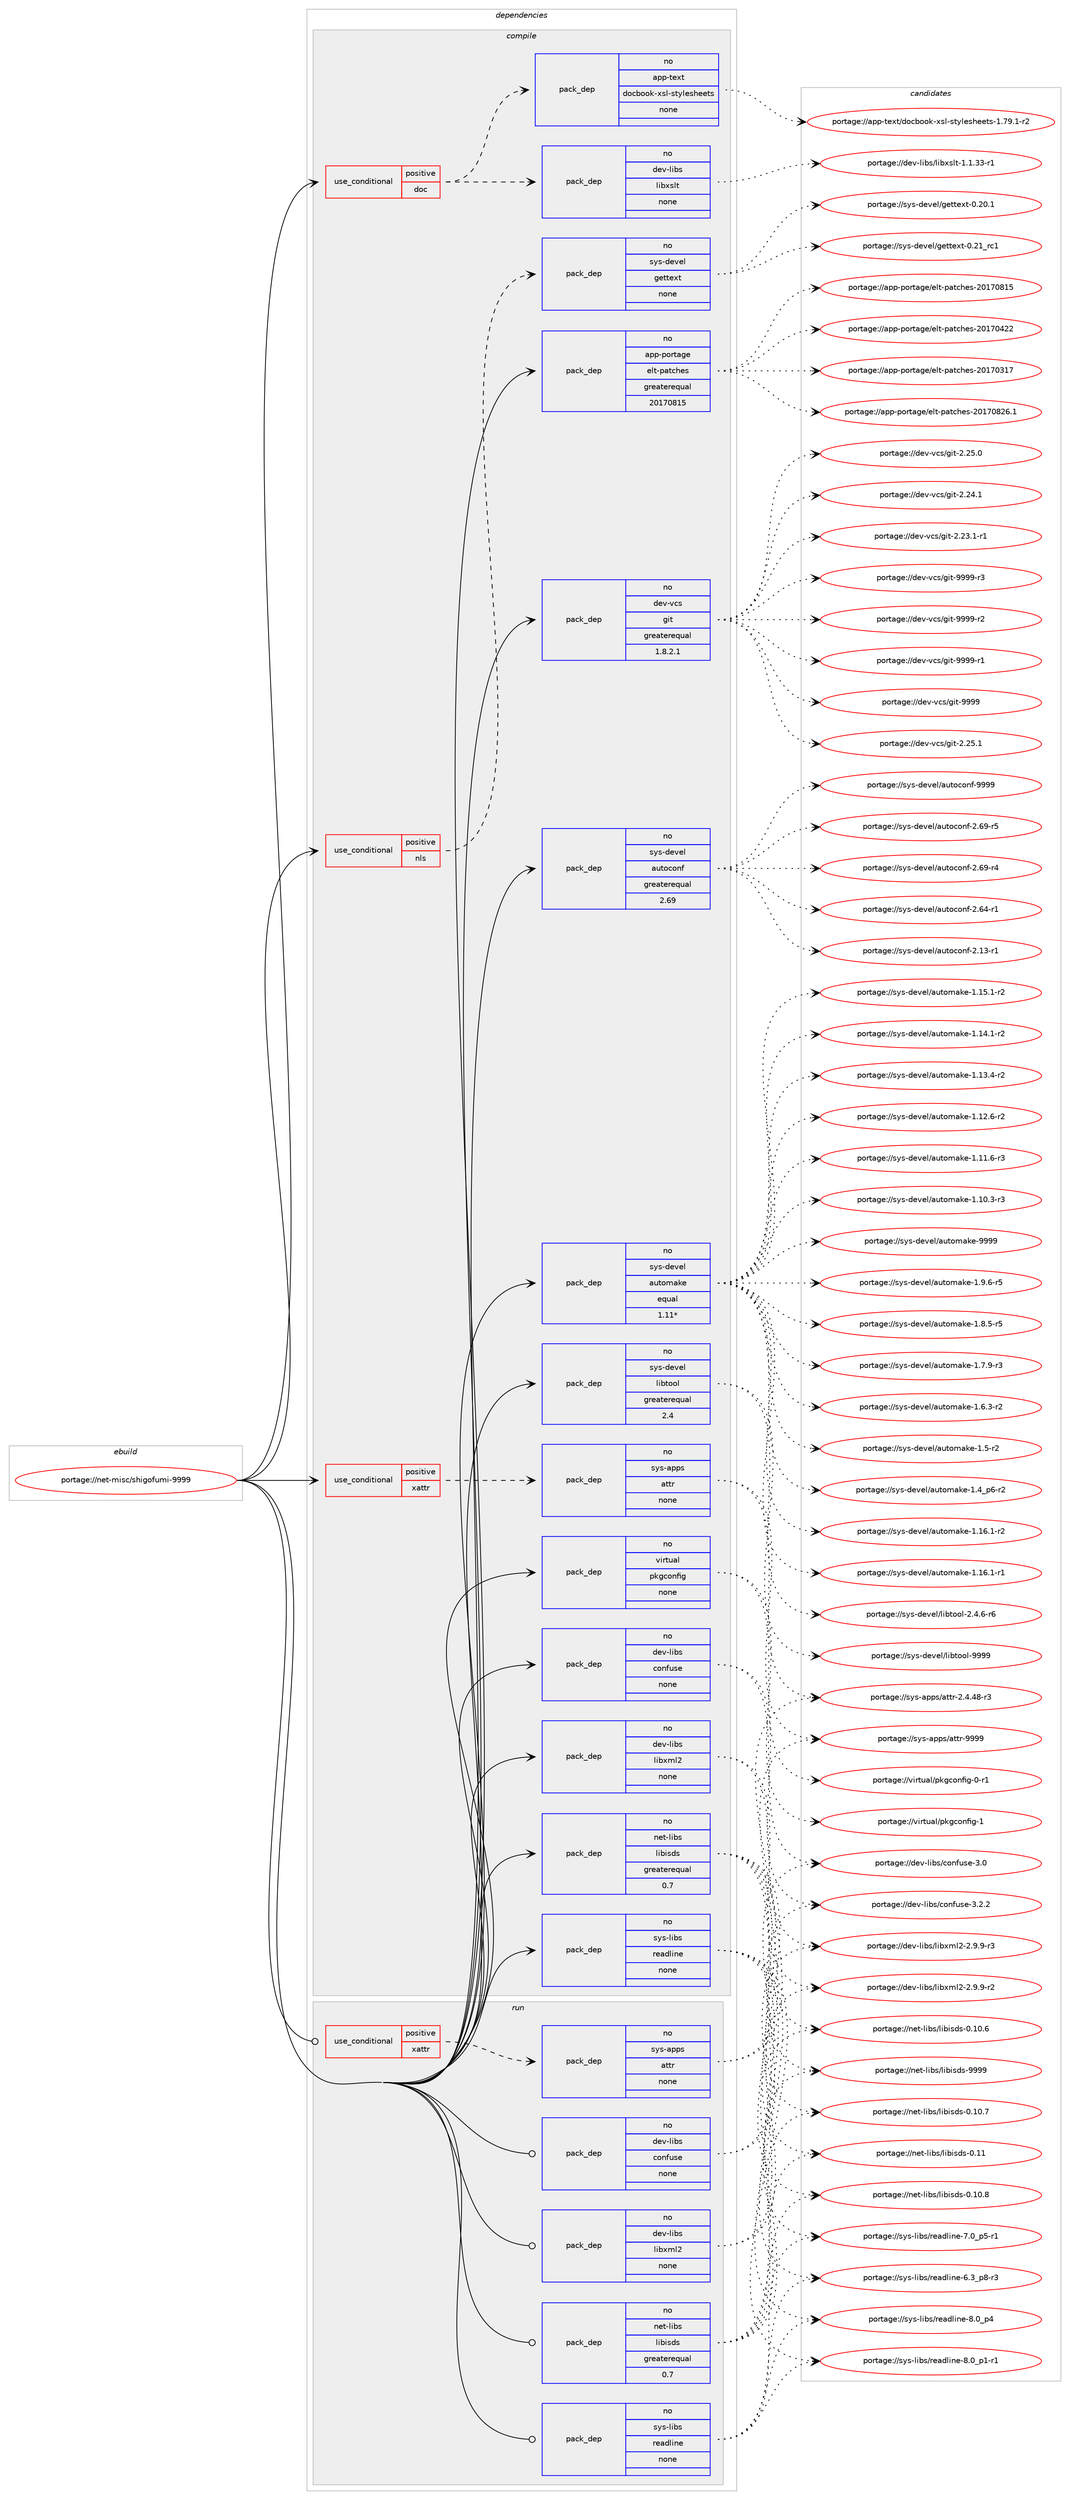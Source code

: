 digraph prolog {

# *************
# Graph options
# *************

newrank=true;
concentrate=true;
compound=true;
graph [rankdir=LR,fontname=Helvetica,fontsize=10,ranksep=1.5];#, ranksep=2.5, nodesep=0.2];
edge  [arrowhead=vee];
node  [fontname=Helvetica,fontsize=10];

# **********
# The ebuild
# **********

subgraph cluster_leftcol {
color=gray;
rank=same;
label=<<i>ebuild</i>>;
id [label="portage://net-misc/shigofumi-9999", color=red, width=4, href="../net-misc/shigofumi-9999.svg"];
}

# ****************
# The dependencies
# ****************

subgraph cluster_midcol {
color=gray;
label=<<i>dependencies</i>>;
subgraph cluster_compile {
fillcolor="#eeeeee";
style=filled;
label=<<i>compile</i>>;
subgraph cond14272 {
dependency71229 [label=<<TABLE BORDER="0" CELLBORDER="1" CELLSPACING="0" CELLPADDING="4"><TR><TD ROWSPAN="3" CELLPADDING="10">use_conditional</TD></TR><TR><TD>positive</TD></TR><TR><TD>doc</TD></TR></TABLE>>, shape=none, color=red];
subgraph pack55550 {
dependency71230 [label=<<TABLE BORDER="0" CELLBORDER="1" CELLSPACING="0" CELLPADDING="4" WIDTH="220"><TR><TD ROWSPAN="6" CELLPADDING="30">pack_dep</TD></TR><TR><TD WIDTH="110">no</TD></TR><TR><TD>app-text</TD></TR><TR><TD>docbook-xsl-stylesheets</TD></TR><TR><TD>none</TD></TR><TR><TD></TD></TR></TABLE>>, shape=none, color=blue];
}
dependency71229:e -> dependency71230:w [weight=20,style="dashed",arrowhead="vee"];
subgraph pack55551 {
dependency71231 [label=<<TABLE BORDER="0" CELLBORDER="1" CELLSPACING="0" CELLPADDING="4" WIDTH="220"><TR><TD ROWSPAN="6" CELLPADDING="30">pack_dep</TD></TR><TR><TD WIDTH="110">no</TD></TR><TR><TD>dev-libs</TD></TR><TR><TD>libxslt</TD></TR><TR><TD>none</TD></TR><TR><TD></TD></TR></TABLE>>, shape=none, color=blue];
}
dependency71229:e -> dependency71231:w [weight=20,style="dashed",arrowhead="vee"];
}
id:e -> dependency71229:w [weight=20,style="solid",arrowhead="vee"];
subgraph cond14273 {
dependency71232 [label=<<TABLE BORDER="0" CELLBORDER="1" CELLSPACING="0" CELLPADDING="4"><TR><TD ROWSPAN="3" CELLPADDING="10">use_conditional</TD></TR><TR><TD>positive</TD></TR><TR><TD>nls</TD></TR></TABLE>>, shape=none, color=red];
subgraph pack55552 {
dependency71233 [label=<<TABLE BORDER="0" CELLBORDER="1" CELLSPACING="0" CELLPADDING="4" WIDTH="220"><TR><TD ROWSPAN="6" CELLPADDING="30">pack_dep</TD></TR><TR><TD WIDTH="110">no</TD></TR><TR><TD>sys-devel</TD></TR><TR><TD>gettext</TD></TR><TR><TD>none</TD></TR><TR><TD></TD></TR></TABLE>>, shape=none, color=blue];
}
dependency71232:e -> dependency71233:w [weight=20,style="dashed",arrowhead="vee"];
}
id:e -> dependency71232:w [weight=20,style="solid",arrowhead="vee"];
subgraph cond14274 {
dependency71234 [label=<<TABLE BORDER="0" CELLBORDER="1" CELLSPACING="0" CELLPADDING="4"><TR><TD ROWSPAN="3" CELLPADDING="10">use_conditional</TD></TR><TR><TD>positive</TD></TR><TR><TD>xattr</TD></TR></TABLE>>, shape=none, color=red];
subgraph pack55553 {
dependency71235 [label=<<TABLE BORDER="0" CELLBORDER="1" CELLSPACING="0" CELLPADDING="4" WIDTH="220"><TR><TD ROWSPAN="6" CELLPADDING="30">pack_dep</TD></TR><TR><TD WIDTH="110">no</TD></TR><TR><TD>sys-apps</TD></TR><TR><TD>attr</TD></TR><TR><TD>none</TD></TR><TR><TD></TD></TR></TABLE>>, shape=none, color=blue];
}
dependency71234:e -> dependency71235:w [weight=20,style="dashed",arrowhead="vee"];
}
id:e -> dependency71234:w [weight=20,style="solid",arrowhead="vee"];
subgraph pack55554 {
dependency71236 [label=<<TABLE BORDER="0" CELLBORDER="1" CELLSPACING="0" CELLPADDING="4" WIDTH="220"><TR><TD ROWSPAN="6" CELLPADDING="30">pack_dep</TD></TR><TR><TD WIDTH="110">no</TD></TR><TR><TD>app-portage</TD></TR><TR><TD>elt-patches</TD></TR><TR><TD>greaterequal</TD></TR><TR><TD>20170815</TD></TR></TABLE>>, shape=none, color=blue];
}
id:e -> dependency71236:w [weight=20,style="solid",arrowhead="vee"];
subgraph pack55555 {
dependency71237 [label=<<TABLE BORDER="0" CELLBORDER="1" CELLSPACING="0" CELLPADDING="4" WIDTH="220"><TR><TD ROWSPAN="6" CELLPADDING="30">pack_dep</TD></TR><TR><TD WIDTH="110">no</TD></TR><TR><TD>dev-libs</TD></TR><TR><TD>confuse</TD></TR><TR><TD>none</TD></TR><TR><TD></TD></TR></TABLE>>, shape=none, color=blue];
}
id:e -> dependency71237:w [weight=20,style="solid",arrowhead="vee"];
subgraph pack55556 {
dependency71238 [label=<<TABLE BORDER="0" CELLBORDER="1" CELLSPACING="0" CELLPADDING="4" WIDTH="220"><TR><TD ROWSPAN="6" CELLPADDING="30">pack_dep</TD></TR><TR><TD WIDTH="110">no</TD></TR><TR><TD>dev-libs</TD></TR><TR><TD>libxml2</TD></TR><TR><TD>none</TD></TR><TR><TD></TD></TR></TABLE>>, shape=none, color=blue];
}
id:e -> dependency71238:w [weight=20,style="solid",arrowhead="vee"];
subgraph pack55557 {
dependency71239 [label=<<TABLE BORDER="0" CELLBORDER="1" CELLSPACING="0" CELLPADDING="4" WIDTH="220"><TR><TD ROWSPAN="6" CELLPADDING="30">pack_dep</TD></TR><TR><TD WIDTH="110">no</TD></TR><TR><TD>dev-vcs</TD></TR><TR><TD>git</TD></TR><TR><TD>greaterequal</TD></TR><TR><TD>1.8.2.1</TD></TR></TABLE>>, shape=none, color=blue];
}
id:e -> dependency71239:w [weight=20,style="solid",arrowhead="vee"];
subgraph pack55558 {
dependency71240 [label=<<TABLE BORDER="0" CELLBORDER="1" CELLSPACING="0" CELLPADDING="4" WIDTH="220"><TR><TD ROWSPAN="6" CELLPADDING="30">pack_dep</TD></TR><TR><TD WIDTH="110">no</TD></TR><TR><TD>net-libs</TD></TR><TR><TD>libisds</TD></TR><TR><TD>greaterequal</TD></TR><TR><TD>0.7</TD></TR></TABLE>>, shape=none, color=blue];
}
id:e -> dependency71240:w [weight=20,style="solid",arrowhead="vee"];
subgraph pack55559 {
dependency71241 [label=<<TABLE BORDER="0" CELLBORDER="1" CELLSPACING="0" CELLPADDING="4" WIDTH="220"><TR><TD ROWSPAN="6" CELLPADDING="30">pack_dep</TD></TR><TR><TD WIDTH="110">no</TD></TR><TR><TD>sys-devel</TD></TR><TR><TD>autoconf</TD></TR><TR><TD>greaterequal</TD></TR><TR><TD>2.69</TD></TR></TABLE>>, shape=none, color=blue];
}
id:e -> dependency71241:w [weight=20,style="solid",arrowhead="vee"];
subgraph pack55560 {
dependency71242 [label=<<TABLE BORDER="0" CELLBORDER="1" CELLSPACING="0" CELLPADDING="4" WIDTH="220"><TR><TD ROWSPAN="6" CELLPADDING="30">pack_dep</TD></TR><TR><TD WIDTH="110">no</TD></TR><TR><TD>sys-devel</TD></TR><TR><TD>automake</TD></TR><TR><TD>equal</TD></TR><TR><TD>1.11*</TD></TR></TABLE>>, shape=none, color=blue];
}
id:e -> dependency71242:w [weight=20,style="solid",arrowhead="vee"];
subgraph pack55561 {
dependency71243 [label=<<TABLE BORDER="0" CELLBORDER="1" CELLSPACING="0" CELLPADDING="4" WIDTH="220"><TR><TD ROWSPAN="6" CELLPADDING="30">pack_dep</TD></TR><TR><TD WIDTH="110">no</TD></TR><TR><TD>sys-devel</TD></TR><TR><TD>libtool</TD></TR><TR><TD>greaterequal</TD></TR><TR><TD>2.4</TD></TR></TABLE>>, shape=none, color=blue];
}
id:e -> dependency71243:w [weight=20,style="solid",arrowhead="vee"];
subgraph pack55562 {
dependency71244 [label=<<TABLE BORDER="0" CELLBORDER="1" CELLSPACING="0" CELLPADDING="4" WIDTH="220"><TR><TD ROWSPAN="6" CELLPADDING="30">pack_dep</TD></TR><TR><TD WIDTH="110">no</TD></TR><TR><TD>sys-libs</TD></TR><TR><TD>readline</TD></TR><TR><TD>none</TD></TR><TR><TD></TD></TR></TABLE>>, shape=none, color=blue];
}
id:e -> dependency71244:w [weight=20,style="solid",arrowhead="vee"];
subgraph pack55563 {
dependency71245 [label=<<TABLE BORDER="0" CELLBORDER="1" CELLSPACING="0" CELLPADDING="4" WIDTH="220"><TR><TD ROWSPAN="6" CELLPADDING="30">pack_dep</TD></TR><TR><TD WIDTH="110">no</TD></TR><TR><TD>virtual</TD></TR><TR><TD>pkgconfig</TD></TR><TR><TD>none</TD></TR><TR><TD></TD></TR></TABLE>>, shape=none, color=blue];
}
id:e -> dependency71245:w [weight=20,style="solid",arrowhead="vee"];
}
subgraph cluster_compileandrun {
fillcolor="#eeeeee";
style=filled;
label=<<i>compile and run</i>>;
}
subgraph cluster_run {
fillcolor="#eeeeee";
style=filled;
label=<<i>run</i>>;
subgraph cond14275 {
dependency71246 [label=<<TABLE BORDER="0" CELLBORDER="1" CELLSPACING="0" CELLPADDING="4"><TR><TD ROWSPAN="3" CELLPADDING="10">use_conditional</TD></TR><TR><TD>positive</TD></TR><TR><TD>xattr</TD></TR></TABLE>>, shape=none, color=red];
subgraph pack55564 {
dependency71247 [label=<<TABLE BORDER="0" CELLBORDER="1" CELLSPACING="0" CELLPADDING="4" WIDTH="220"><TR><TD ROWSPAN="6" CELLPADDING="30">pack_dep</TD></TR><TR><TD WIDTH="110">no</TD></TR><TR><TD>sys-apps</TD></TR><TR><TD>attr</TD></TR><TR><TD>none</TD></TR><TR><TD></TD></TR></TABLE>>, shape=none, color=blue];
}
dependency71246:e -> dependency71247:w [weight=20,style="dashed",arrowhead="vee"];
}
id:e -> dependency71246:w [weight=20,style="solid",arrowhead="odot"];
subgraph pack55565 {
dependency71248 [label=<<TABLE BORDER="0" CELLBORDER="1" CELLSPACING="0" CELLPADDING="4" WIDTH="220"><TR><TD ROWSPAN="6" CELLPADDING="30">pack_dep</TD></TR><TR><TD WIDTH="110">no</TD></TR><TR><TD>dev-libs</TD></TR><TR><TD>confuse</TD></TR><TR><TD>none</TD></TR><TR><TD></TD></TR></TABLE>>, shape=none, color=blue];
}
id:e -> dependency71248:w [weight=20,style="solid",arrowhead="odot"];
subgraph pack55566 {
dependency71249 [label=<<TABLE BORDER="0" CELLBORDER="1" CELLSPACING="0" CELLPADDING="4" WIDTH="220"><TR><TD ROWSPAN="6" CELLPADDING="30">pack_dep</TD></TR><TR><TD WIDTH="110">no</TD></TR><TR><TD>dev-libs</TD></TR><TR><TD>libxml2</TD></TR><TR><TD>none</TD></TR><TR><TD></TD></TR></TABLE>>, shape=none, color=blue];
}
id:e -> dependency71249:w [weight=20,style="solid",arrowhead="odot"];
subgraph pack55567 {
dependency71250 [label=<<TABLE BORDER="0" CELLBORDER="1" CELLSPACING="0" CELLPADDING="4" WIDTH="220"><TR><TD ROWSPAN="6" CELLPADDING="30">pack_dep</TD></TR><TR><TD WIDTH="110">no</TD></TR><TR><TD>net-libs</TD></TR><TR><TD>libisds</TD></TR><TR><TD>greaterequal</TD></TR><TR><TD>0.7</TD></TR></TABLE>>, shape=none, color=blue];
}
id:e -> dependency71250:w [weight=20,style="solid",arrowhead="odot"];
subgraph pack55568 {
dependency71251 [label=<<TABLE BORDER="0" CELLBORDER="1" CELLSPACING="0" CELLPADDING="4" WIDTH="220"><TR><TD ROWSPAN="6" CELLPADDING="30">pack_dep</TD></TR><TR><TD WIDTH="110">no</TD></TR><TR><TD>sys-libs</TD></TR><TR><TD>readline</TD></TR><TR><TD>none</TD></TR><TR><TD></TD></TR></TABLE>>, shape=none, color=blue];
}
id:e -> dependency71251:w [weight=20,style="solid",arrowhead="odot"];
}
}

# **************
# The candidates
# **************

subgraph cluster_choices {
rank=same;
color=gray;
label=<<i>candidates</i>>;

subgraph choice55550 {
color=black;
nodesep=1;
choice97112112451161011201164710011199981111111074512011510845115116121108101115104101101116115454946555746494511450 [label="portage://app-text/docbook-xsl-stylesheets-1.79.1-r2", color=red, width=4,href="../app-text/docbook-xsl-stylesheets-1.79.1-r2.svg"];
dependency71230:e -> choice97112112451161011201164710011199981111111074512011510845115116121108101115104101101116115454946555746494511450:w [style=dotted,weight="100"];
}
subgraph choice55551 {
color=black;
nodesep=1;
choice10010111845108105981154710810598120115108116454946494651514511449 [label="portage://dev-libs/libxslt-1.1.33-r1", color=red, width=4,href="../dev-libs/libxslt-1.1.33-r1.svg"];
dependency71231:e -> choice10010111845108105981154710810598120115108116454946494651514511449:w [style=dotted,weight="100"];
}
subgraph choice55552 {
color=black;
nodesep=1;
choice11512111545100101118101108471031011161161011201164548465049951149949 [label="portage://sys-devel/gettext-0.21_rc1", color=red, width=4,href="../sys-devel/gettext-0.21_rc1.svg"];
choice115121115451001011181011084710310111611610112011645484650484649 [label="portage://sys-devel/gettext-0.20.1", color=red, width=4,href="../sys-devel/gettext-0.20.1.svg"];
dependency71233:e -> choice11512111545100101118101108471031011161161011201164548465049951149949:w [style=dotted,weight="100"];
dependency71233:e -> choice115121115451001011181011084710310111611610112011645484650484649:w [style=dotted,weight="100"];
}
subgraph choice55553 {
color=black;
nodesep=1;
choice115121115459711211211547971161161144557575757 [label="portage://sys-apps/attr-9999", color=red, width=4,href="../sys-apps/attr-9999.svg"];
choice11512111545971121121154797116116114455046524652564511451 [label="portage://sys-apps/attr-2.4.48-r3", color=red, width=4,href="../sys-apps/attr-2.4.48-r3.svg"];
dependency71235:e -> choice115121115459711211211547971161161144557575757:w [style=dotted,weight="100"];
dependency71235:e -> choice11512111545971121121154797116116114455046524652564511451:w [style=dotted,weight="100"];
}
subgraph choice55554 {
color=black;
nodesep=1;
choice971121124511211111411697103101471011081164511297116991041011154550484955485650544649 [label="portage://app-portage/elt-patches-20170826.1", color=red, width=4,href="../app-portage/elt-patches-20170826.1.svg"];
choice97112112451121111141169710310147101108116451129711699104101115455048495548564953 [label="portage://app-portage/elt-patches-20170815", color=red, width=4,href="../app-portage/elt-patches-20170815.svg"];
choice97112112451121111141169710310147101108116451129711699104101115455048495548525050 [label="portage://app-portage/elt-patches-20170422", color=red, width=4,href="../app-portage/elt-patches-20170422.svg"];
choice97112112451121111141169710310147101108116451129711699104101115455048495548514955 [label="portage://app-portage/elt-patches-20170317", color=red, width=4,href="../app-portage/elt-patches-20170317.svg"];
dependency71236:e -> choice971121124511211111411697103101471011081164511297116991041011154550484955485650544649:w [style=dotted,weight="100"];
dependency71236:e -> choice97112112451121111141169710310147101108116451129711699104101115455048495548564953:w [style=dotted,weight="100"];
dependency71236:e -> choice97112112451121111141169710310147101108116451129711699104101115455048495548525050:w [style=dotted,weight="100"];
dependency71236:e -> choice97112112451121111141169710310147101108116451129711699104101115455048495548514955:w [style=dotted,weight="100"];
}
subgraph choice55555 {
color=black;
nodesep=1;
choice10010111845108105981154799111110102117115101455146504650 [label="portage://dev-libs/confuse-3.2.2", color=red, width=4,href="../dev-libs/confuse-3.2.2.svg"];
choice1001011184510810598115479911111010211711510145514648 [label="portage://dev-libs/confuse-3.0", color=red, width=4,href="../dev-libs/confuse-3.0.svg"];
dependency71237:e -> choice10010111845108105981154799111110102117115101455146504650:w [style=dotted,weight="100"];
dependency71237:e -> choice1001011184510810598115479911111010211711510145514648:w [style=dotted,weight="100"];
}
subgraph choice55556 {
color=black;
nodesep=1;
choice10010111845108105981154710810598120109108504550465746574511451 [label="portage://dev-libs/libxml2-2.9.9-r3", color=red, width=4,href="../dev-libs/libxml2-2.9.9-r3.svg"];
choice10010111845108105981154710810598120109108504550465746574511450 [label="portage://dev-libs/libxml2-2.9.9-r2", color=red, width=4,href="../dev-libs/libxml2-2.9.9-r2.svg"];
dependency71238:e -> choice10010111845108105981154710810598120109108504550465746574511451:w [style=dotted,weight="100"];
dependency71238:e -> choice10010111845108105981154710810598120109108504550465746574511450:w [style=dotted,weight="100"];
}
subgraph choice55557 {
color=black;
nodesep=1;
choice10010111845118991154710310511645575757574511451 [label="portage://dev-vcs/git-9999-r3", color=red, width=4,href="../dev-vcs/git-9999-r3.svg"];
choice10010111845118991154710310511645575757574511450 [label="portage://dev-vcs/git-9999-r2", color=red, width=4,href="../dev-vcs/git-9999-r2.svg"];
choice10010111845118991154710310511645575757574511449 [label="portage://dev-vcs/git-9999-r1", color=red, width=4,href="../dev-vcs/git-9999-r1.svg"];
choice1001011184511899115471031051164557575757 [label="portage://dev-vcs/git-9999", color=red, width=4,href="../dev-vcs/git-9999.svg"];
choice10010111845118991154710310511645504650534649 [label="portage://dev-vcs/git-2.25.1", color=red, width=4,href="../dev-vcs/git-2.25.1.svg"];
choice10010111845118991154710310511645504650534648 [label="portage://dev-vcs/git-2.25.0", color=red, width=4,href="../dev-vcs/git-2.25.0.svg"];
choice10010111845118991154710310511645504650524649 [label="portage://dev-vcs/git-2.24.1", color=red, width=4,href="../dev-vcs/git-2.24.1.svg"];
choice100101118451189911547103105116455046505146494511449 [label="portage://dev-vcs/git-2.23.1-r1", color=red, width=4,href="../dev-vcs/git-2.23.1-r1.svg"];
dependency71239:e -> choice10010111845118991154710310511645575757574511451:w [style=dotted,weight="100"];
dependency71239:e -> choice10010111845118991154710310511645575757574511450:w [style=dotted,weight="100"];
dependency71239:e -> choice10010111845118991154710310511645575757574511449:w [style=dotted,weight="100"];
dependency71239:e -> choice1001011184511899115471031051164557575757:w [style=dotted,weight="100"];
dependency71239:e -> choice10010111845118991154710310511645504650534649:w [style=dotted,weight="100"];
dependency71239:e -> choice10010111845118991154710310511645504650534648:w [style=dotted,weight="100"];
dependency71239:e -> choice10010111845118991154710310511645504650524649:w [style=dotted,weight="100"];
dependency71239:e -> choice100101118451189911547103105116455046505146494511449:w [style=dotted,weight="100"];
}
subgraph choice55558 {
color=black;
nodesep=1;
choice110101116451081059811547108105981051151001154557575757 [label="portage://net-libs/libisds-9999", color=red, width=4,href="../net-libs/libisds-9999.svg"];
choice110101116451081059811547108105981051151001154548464949 [label="portage://net-libs/libisds-0.11", color=red, width=4,href="../net-libs/libisds-0.11.svg"];
choice1101011164510810598115471081059810511510011545484649484656 [label="portage://net-libs/libisds-0.10.8", color=red, width=4,href="../net-libs/libisds-0.10.8.svg"];
choice1101011164510810598115471081059810511510011545484649484655 [label="portage://net-libs/libisds-0.10.7", color=red, width=4,href="../net-libs/libisds-0.10.7.svg"];
choice1101011164510810598115471081059810511510011545484649484654 [label="portage://net-libs/libisds-0.10.6", color=red, width=4,href="../net-libs/libisds-0.10.6.svg"];
dependency71240:e -> choice110101116451081059811547108105981051151001154557575757:w [style=dotted,weight="100"];
dependency71240:e -> choice110101116451081059811547108105981051151001154548464949:w [style=dotted,weight="100"];
dependency71240:e -> choice1101011164510810598115471081059810511510011545484649484656:w [style=dotted,weight="100"];
dependency71240:e -> choice1101011164510810598115471081059810511510011545484649484655:w [style=dotted,weight="100"];
dependency71240:e -> choice1101011164510810598115471081059810511510011545484649484654:w [style=dotted,weight="100"];
}
subgraph choice55559 {
color=black;
nodesep=1;
choice115121115451001011181011084797117116111991111101024557575757 [label="portage://sys-devel/autoconf-9999", color=red, width=4,href="../sys-devel/autoconf-9999.svg"];
choice1151211154510010111810110847971171161119911111010245504654574511453 [label="portage://sys-devel/autoconf-2.69-r5", color=red, width=4,href="../sys-devel/autoconf-2.69-r5.svg"];
choice1151211154510010111810110847971171161119911111010245504654574511452 [label="portage://sys-devel/autoconf-2.69-r4", color=red, width=4,href="../sys-devel/autoconf-2.69-r4.svg"];
choice1151211154510010111810110847971171161119911111010245504654524511449 [label="portage://sys-devel/autoconf-2.64-r1", color=red, width=4,href="../sys-devel/autoconf-2.64-r1.svg"];
choice1151211154510010111810110847971171161119911111010245504649514511449 [label="portage://sys-devel/autoconf-2.13-r1", color=red, width=4,href="../sys-devel/autoconf-2.13-r1.svg"];
dependency71241:e -> choice115121115451001011181011084797117116111991111101024557575757:w [style=dotted,weight="100"];
dependency71241:e -> choice1151211154510010111810110847971171161119911111010245504654574511453:w [style=dotted,weight="100"];
dependency71241:e -> choice1151211154510010111810110847971171161119911111010245504654574511452:w [style=dotted,weight="100"];
dependency71241:e -> choice1151211154510010111810110847971171161119911111010245504654524511449:w [style=dotted,weight="100"];
dependency71241:e -> choice1151211154510010111810110847971171161119911111010245504649514511449:w [style=dotted,weight="100"];
}
subgraph choice55560 {
color=black;
nodesep=1;
choice115121115451001011181011084797117116111109971071014557575757 [label="portage://sys-devel/automake-9999", color=red, width=4,href="../sys-devel/automake-9999.svg"];
choice115121115451001011181011084797117116111109971071014549465746544511453 [label="portage://sys-devel/automake-1.9.6-r5", color=red, width=4,href="../sys-devel/automake-1.9.6-r5.svg"];
choice115121115451001011181011084797117116111109971071014549465646534511453 [label="portage://sys-devel/automake-1.8.5-r5", color=red, width=4,href="../sys-devel/automake-1.8.5-r5.svg"];
choice115121115451001011181011084797117116111109971071014549465546574511451 [label="portage://sys-devel/automake-1.7.9-r3", color=red, width=4,href="../sys-devel/automake-1.7.9-r3.svg"];
choice115121115451001011181011084797117116111109971071014549465446514511450 [label="portage://sys-devel/automake-1.6.3-r2", color=red, width=4,href="../sys-devel/automake-1.6.3-r2.svg"];
choice11512111545100101118101108479711711611110997107101454946534511450 [label="portage://sys-devel/automake-1.5-r2", color=red, width=4,href="../sys-devel/automake-1.5-r2.svg"];
choice115121115451001011181011084797117116111109971071014549465295112544511450 [label="portage://sys-devel/automake-1.4_p6-r2", color=red, width=4,href="../sys-devel/automake-1.4_p6-r2.svg"];
choice11512111545100101118101108479711711611110997107101454946495446494511450 [label="portage://sys-devel/automake-1.16.1-r2", color=red, width=4,href="../sys-devel/automake-1.16.1-r2.svg"];
choice11512111545100101118101108479711711611110997107101454946495446494511449 [label="portage://sys-devel/automake-1.16.1-r1", color=red, width=4,href="../sys-devel/automake-1.16.1-r1.svg"];
choice11512111545100101118101108479711711611110997107101454946495346494511450 [label="portage://sys-devel/automake-1.15.1-r2", color=red, width=4,href="../sys-devel/automake-1.15.1-r2.svg"];
choice11512111545100101118101108479711711611110997107101454946495246494511450 [label="portage://sys-devel/automake-1.14.1-r2", color=red, width=4,href="../sys-devel/automake-1.14.1-r2.svg"];
choice11512111545100101118101108479711711611110997107101454946495146524511450 [label="portage://sys-devel/automake-1.13.4-r2", color=red, width=4,href="../sys-devel/automake-1.13.4-r2.svg"];
choice11512111545100101118101108479711711611110997107101454946495046544511450 [label="portage://sys-devel/automake-1.12.6-r2", color=red, width=4,href="../sys-devel/automake-1.12.6-r2.svg"];
choice11512111545100101118101108479711711611110997107101454946494946544511451 [label="portage://sys-devel/automake-1.11.6-r3", color=red, width=4,href="../sys-devel/automake-1.11.6-r3.svg"];
choice11512111545100101118101108479711711611110997107101454946494846514511451 [label="portage://sys-devel/automake-1.10.3-r3", color=red, width=4,href="../sys-devel/automake-1.10.3-r3.svg"];
dependency71242:e -> choice115121115451001011181011084797117116111109971071014557575757:w [style=dotted,weight="100"];
dependency71242:e -> choice115121115451001011181011084797117116111109971071014549465746544511453:w [style=dotted,weight="100"];
dependency71242:e -> choice115121115451001011181011084797117116111109971071014549465646534511453:w [style=dotted,weight="100"];
dependency71242:e -> choice115121115451001011181011084797117116111109971071014549465546574511451:w [style=dotted,weight="100"];
dependency71242:e -> choice115121115451001011181011084797117116111109971071014549465446514511450:w [style=dotted,weight="100"];
dependency71242:e -> choice11512111545100101118101108479711711611110997107101454946534511450:w [style=dotted,weight="100"];
dependency71242:e -> choice115121115451001011181011084797117116111109971071014549465295112544511450:w [style=dotted,weight="100"];
dependency71242:e -> choice11512111545100101118101108479711711611110997107101454946495446494511450:w [style=dotted,weight="100"];
dependency71242:e -> choice11512111545100101118101108479711711611110997107101454946495446494511449:w [style=dotted,weight="100"];
dependency71242:e -> choice11512111545100101118101108479711711611110997107101454946495346494511450:w [style=dotted,weight="100"];
dependency71242:e -> choice11512111545100101118101108479711711611110997107101454946495246494511450:w [style=dotted,weight="100"];
dependency71242:e -> choice11512111545100101118101108479711711611110997107101454946495146524511450:w [style=dotted,weight="100"];
dependency71242:e -> choice11512111545100101118101108479711711611110997107101454946495046544511450:w [style=dotted,weight="100"];
dependency71242:e -> choice11512111545100101118101108479711711611110997107101454946494946544511451:w [style=dotted,weight="100"];
dependency71242:e -> choice11512111545100101118101108479711711611110997107101454946494846514511451:w [style=dotted,weight="100"];
}
subgraph choice55561 {
color=black;
nodesep=1;
choice1151211154510010111810110847108105981161111111084557575757 [label="portage://sys-devel/libtool-9999", color=red, width=4,href="../sys-devel/libtool-9999.svg"];
choice1151211154510010111810110847108105981161111111084550465246544511454 [label="portage://sys-devel/libtool-2.4.6-r6", color=red, width=4,href="../sys-devel/libtool-2.4.6-r6.svg"];
dependency71243:e -> choice1151211154510010111810110847108105981161111111084557575757:w [style=dotted,weight="100"];
dependency71243:e -> choice1151211154510010111810110847108105981161111111084550465246544511454:w [style=dotted,weight="100"];
}
subgraph choice55562 {
color=black;
nodesep=1;
choice11512111545108105981154711410197100108105110101455646489511252 [label="portage://sys-libs/readline-8.0_p4", color=red, width=4,href="../sys-libs/readline-8.0_p4.svg"];
choice115121115451081059811547114101971001081051101014556464895112494511449 [label="portage://sys-libs/readline-8.0_p1-r1", color=red, width=4,href="../sys-libs/readline-8.0_p1-r1.svg"];
choice115121115451081059811547114101971001081051101014555464895112534511449 [label="portage://sys-libs/readline-7.0_p5-r1", color=red, width=4,href="../sys-libs/readline-7.0_p5-r1.svg"];
choice115121115451081059811547114101971001081051101014554465195112564511451 [label="portage://sys-libs/readline-6.3_p8-r3", color=red, width=4,href="../sys-libs/readline-6.3_p8-r3.svg"];
dependency71244:e -> choice11512111545108105981154711410197100108105110101455646489511252:w [style=dotted,weight="100"];
dependency71244:e -> choice115121115451081059811547114101971001081051101014556464895112494511449:w [style=dotted,weight="100"];
dependency71244:e -> choice115121115451081059811547114101971001081051101014555464895112534511449:w [style=dotted,weight="100"];
dependency71244:e -> choice115121115451081059811547114101971001081051101014554465195112564511451:w [style=dotted,weight="100"];
}
subgraph choice55563 {
color=black;
nodesep=1;
choice1181051141161179710847112107103991111101021051034549 [label="portage://virtual/pkgconfig-1", color=red, width=4,href="../virtual/pkgconfig-1.svg"];
choice11810511411611797108471121071039911111010210510345484511449 [label="portage://virtual/pkgconfig-0-r1", color=red, width=4,href="../virtual/pkgconfig-0-r1.svg"];
dependency71245:e -> choice1181051141161179710847112107103991111101021051034549:w [style=dotted,weight="100"];
dependency71245:e -> choice11810511411611797108471121071039911111010210510345484511449:w [style=dotted,weight="100"];
}
subgraph choice55564 {
color=black;
nodesep=1;
choice115121115459711211211547971161161144557575757 [label="portage://sys-apps/attr-9999", color=red, width=4,href="../sys-apps/attr-9999.svg"];
choice11512111545971121121154797116116114455046524652564511451 [label="portage://sys-apps/attr-2.4.48-r3", color=red, width=4,href="../sys-apps/attr-2.4.48-r3.svg"];
dependency71247:e -> choice115121115459711211211547971161161144557575757:w [style=dotted,weight="100"];
dependency71247:e -> choice11512111545971121121154797116116114455046524652564511451:w [style=dotted,weight="100"];
}
subgraph choice55565 {
color=black;
nodesep=1;
choice10010111845108105981154799111110102117115101455146504650 [label="portage://dev-libs/confuse-3.2.2", color=red, width=4,href="../dev-libs/confuse-3.2.2.svg"];
choice1001011184510810598115479911111010211711510145514648 [label="portage://dev-libs/confuse-3.0", color=red, width=4,href="../dev-libs/confuse-3.0.svg"];
dependency71248:e -> choice10010111845108105981154799111110102117115101455146504650:w [style=dotted,weight="100"];
dependency71248:e -> choice1001011184510810598115479911111010211711510145514648:w [style=dotted,weight="100"];
}
subgraph choice55566 {
color=black;
nodesep=1;
choice10010111845108105981154710810598120109108504550465746574511451 [label="portage://dev-libs/libxml2-2.9.9-r3", color=red, width=4,href="../dev-libs/libxml2-2.9.9-r3.svg"];
choice10010111845108105981154710810598120109108504550465746574511450 [label="portage://dev-libs/libxml2-2.9.9-r2", color=red, width=4,href="../dev-libs/libxml2-2.9.9-r2.svg"];
dependency71249:e -> choice10010111845108105981154710810598120109108504550465746574511451:w [style=dotted,weight="100"];
dependency71249:e -> choice10010111845108105981154710810598120109108504550465746574511450:w [style=dotted,weight="100"];
}
subgraph choice55567 {
color=black;
nodesep=1;
choice110101116451081059811547108105981051151001154557575757 [label="portage://net-libs/libisds-9999", color=red, width=4,href="../net-libs/libisds-9999.svg"];
choice110101116451081059811547108105981051151001154548464949 [label="portage://net-libs/libisds-0.11", color=red, width=4,href="../net-libs/libisds-0.11.svg"];
choice1101011164510810598115471081059810511510011545484649484656 [label="portage://net-libs/libisds-0.10.8", color=red, width=4,href="../net-libs/libisds-0.10.8.svg"];
choice1101011164510810598115471081059810511510011545484649484655 [label="portage://net-libs/libisds-0.10.7", color=red, width=4,href="../net-libs/libisds-0.10.7.svg"];
choice1101011164510810598115471081059810511510011545484649484654 [label="portage://net-libs/libisds-0.10.6", color=red, width=4,href="../net-libs/libisds-0.10.6.svg"];
dependency71250:e -> choice110101116451081059811547108105981051151001154557575757:w [style=dotted,weight="100"];
dependency71250:e -> choice110101116451081059811547108105981051151001154548464949:w [style=dotted,weight="100"];
dependency71250:e -> choice1101011164510810598115471081059810511510011545484649484656:w [style=dotted,weight="100"];
dependency71250:e -> choice1101011164510810598115471081059810511510011545484649484655:w [style=dotted,weight="100"];
dependency71250:e -> choice1101011164510810598115471081059810511510011545484649484654:w [style=dotted,weight="100"];
}
subgraph choice55568 {
color=black;
nodesep=1;
choice11512111545108105981154711410197100108105110101455646489511252 [label="portage://sys-libs/readline-8.0_p4", color=red, width=4,href="../sys-libs/readline-8.0_p4.svg"];
choice115121115451081059811547114101971001081051101014556464895112494511449 [label="portage://sys-libs/readline-8.0_p1-r1", color=red, width=4,href="../sys-libs/readline-8.0_p1-r1.svg"];
choice115121115451081059811547114101971001081051101014555464895112534511449 [label="portage://sys-libs/readline-7.0_p5-r1", color=red, width=4,href="../sys-libs/readline-7.0_p5-r1.svg"];
choice115121115451081059811547114101971001081051101014554465195112564511451 [label="portage://sys-libs/readline-6.3_p8-r3", color=red, width=4,href="../sys-libs/readline-6.3_p8-r3.svg"];
dependency71251:e -> choice11512111545108105981154711410197100108105110101455646489511252:w [style=dotted,weight="100"];
dependency71251:e -> choice115121115451081059811547114101971001081051101014556464895112494511449:w [style=dotted,weight="100"];
dependency71251:e -> choice115121115451081059811547114101971001081051101014555464895112534511449:w [style=dotted,weight="100"];
dependency71251:e -> choice115121115451081059811547114101971001081051101014554465195112564511451:w [style=dotted,weight="100"];
}
}

}
